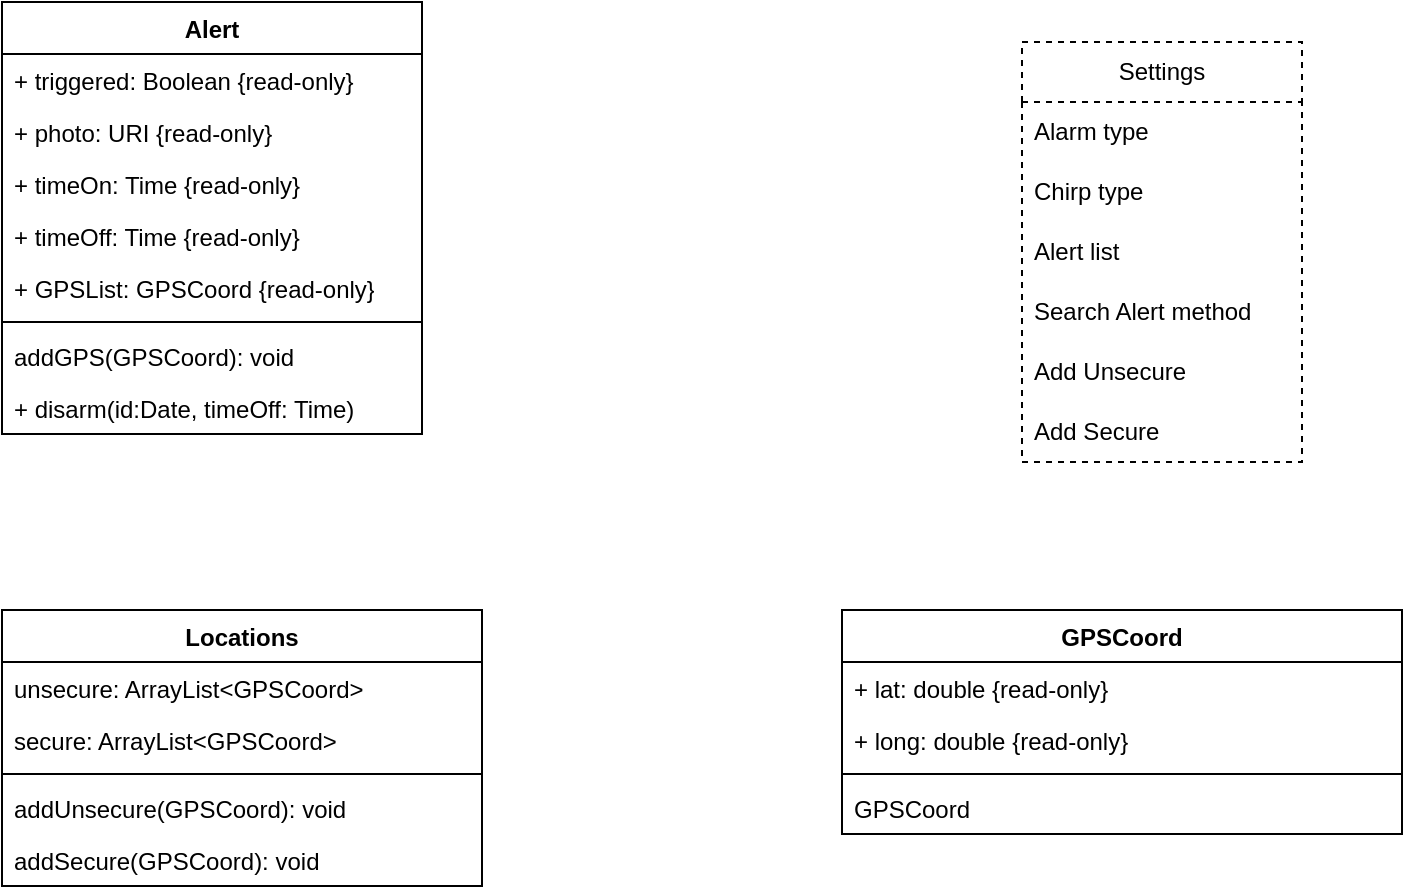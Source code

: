 <mxfile version="23.0.2" type="device">
  <diagram name="Page-1" id="htAdSNcWlhiPEnMqPCJC">
    <mxGraphModel dx="1098" dy="820" grid="1" gridSize="10" guides="1" tooltips="1" connect="1" arrows="1" fold="1" page="1" pageScale="1" pageWidth="850" pageHeight="1100" math="0" shadow="0">
      <root>
        <mxCell id="0" />
        <mxCell id="1" parent="0" />
        <mxCell id="QO3o60luh7Fnf20lb6pL-1" value="Alert" style="swimlane;fontStyle=1;align=center;verticalAlign=top;childLayout=stackLayout;horizontal=1;startSize=26;horizontalStack=0;resizeParent=1;resizeParentMax=0;resizeLast=0;collapsible=1;marginBottom=0;whiteSpace=wrap;html=1;" parent="1" vertex="1">
          <mxGeometry x="80" y="80" width="210" height="216" as="geometry" />
        </mxCell>
        <mxCell id="QO3o60luh7Fnf20lb6pL-12" value="+ triggered: Boolean {read-only}" style="text;strokeColor=none;fillColor=none;align=left;verticalAlign=top;spacingLeft=4;spacingRight=4;overflow=hidden;rotatable=0;points=[[0,0.5],[1,0.5]];portConstraint=eastwest;whiteSpace=wrap;html=1;" parent="QO3o60luh7Fnf20lb6pL-1" vertex="1">
          <mxGeometry y="26" width="210" height="26" as="geometry" />
        </mxCell>
        <mxCell id="QO3o60luh7Fnf20lb6pL-13" value="+ photo: URI {read-only}" style="text;strokeColor=none;fillColor=none;align=left;verticalAlign=top;spacingLeft=4;spacingRight=4;overflow=hidden;rotatable=0;points=[[0,0.5],[1,0.5]];portConstraint=eastwest;whiteSpace=wrap;html=1;" parent="QO3o60luh7Fnf20lb6pL-1" vertex="1">
          <mxGeometry y="52" width="210" height="26" as="geometry" />
        </mxCell>
        <mxCell id="QO3o60luh7Fnf20lb6pL-2" value="+ timeOn: Time {read-only}" style="text;strokeColor=none;fillColor=none;align=left;verticalAlign=top;spacingLeft=4;spacingRight=4;overflow=hidden;rotatable=0;points=[[0,0.5],[1,0.5]];portConstraint=eastwest;whiteSpace=wrap;html=1;" parent="QO3o60luh7Fnf20lb6pL-1" vertex="1">
          <mxGeometry y="78" width="210" height="26" as="geometry" />
        </mxCell>
        <mxCell id="QO3o60luh7Fnf20lb6pL-11" value="+ timeOff: Time {read-only}" style="text;strokeColor=none;fillColor=none;align=left;verticalAlign=top;spacingLeft=4;spacingRight=4;overflow=hidden;rotatable=0;points=[[0,0.5],[1,0.5]];portConstraint=eastwest;whiteSpace=wrap;html=1;" parent="QO3o60luh7Fnf20lb6pL-1" vertex="1">
          <mxGeometry y="104" width="210" height="26" as="geometry" />
        </mxCell>
        <mxCell id="g78hevzDiGQzAzcVHnX2-24" value="+ GPSList: GPSCoord {read-only}" style="text;strokeColor=none;fillColor=none;align=left;verticalAlign=top;spacingLeft=4;spacingRight=4;overflow=hidden;rotatable=0;points=[[0,0.5],[1,0.5]];portConstraint=eastwest;whiteSpace=wrap;html=1;" vertex="1" parent="QO3o60luh7Fnf20lb6pL-1">
          <mxGeometry y="130" width="210" height="26" as="geometry" />
        </mxCell>
        <mxCell id="QO3o60luh7Fnf20lb6pL-3" value="" style="line;strokeWidth=1;fillColor=none;align=left;verticalAlign=middle;spacingTop=-1;spacingLeft=3;spacingRight=3;rotatable=0;labelPosition=right;points=[];portConstraint=eastwest;strokeColor=inherit;" parent="QO3o60luh7Fnf20lb6pL-1" vertex="1">
          <mxGeometry y="156" width="210" height="8" as="geometry" />
        </mxCell>
        <mxCell id="QO3o60luh7Fnf20lb6pL-4" value="addGPS(GPSCoord): void" style="text;strokeColor=none;fillColor=none;align=left;verticalAlign=top;spacingLeft=4;spacingRight=4;overflow=hidden;rotatable=0;points=[[0,0.5],[1,0.5]];portConstraint=eastwest;whiteSpace=wrap;html=1;" parent="QO3o60luh7Fnf20lb6pL-1" vertex="1">
          <mxGeometry y="164" width="210" height="26" as="geometry" />
        </mxCell>
        <mxCell id="JbfR-_CshwhSvyDO_35e-1" value="+ disarm(id:Date, timeOff: Time)" style="text;strokeColor=none;fillColor=none;align=left;verticalAlign=top;spacingLeft=4;spacingRight=4;overflow=hidden;rotatable=0;points=[[0,0.5],[1,0.5]];portConstraint=eastwest;whiteSpace=wrap;html=1;" parent="QO3o60luh7Fnf20lb6pL-1" vertex="1">
          <mxGeometry y="190" width="210" height="26" as="geometry" />
        </mxCell>
        <mxCell id="g78hevzDiGQzAzcVHnX2-1" value="Locations" style="swimlane;fontStyle=1;align=center;verticalAlign=top;childLayout=stackLayout;horizontal=1;startSize=26;horizontalStack=0;resizeParent=1;resizeParentMax=0;resizeLast=0;collapsible=1;marginBottom=0;whiteSpace=wrap;html=1;" vertex="1" parent="1">
          <mxGeometry x="80" y="384" width="240" height="138" as="geometry" />
        </mxCell>
        <mxCell id="g78hevzDiGQzAzcVHnX2-2" value="unsecure: ArrayList&amp;lt;GPSCoord&amp;gt;" style="text;strokeColor=none;fillColor=none;align=left;verticalAlign=top;spacingLeft=4;spacingRight=4;overflow=hidden;rotatable=0;points=[[0,0.5],[1,0.5]];portConstraint=eastwest;whiteSpace=wrap;html=1;" vertex="1" parent="g78hevzDiGQzAzcVHnX2-1">
          <mxGeometry y="26" width="240" height="26" as="geometry" />
        </mxCell>
        <mxCell id="g78hevzDiGQzAzcVHnX2-9" value="secure: ArrayList&amp;lt;GPSCoord&amp;gt;" style="text;strokeColor=none;fillColor=none;align=left;verticalAlign=top;spacingLeft=4;spacingRight=4;overflow=hidden;rotatable=0;points=[[0,0.5],[1,0.5]];portConstraint=eastwest;whiteSpace=wrap;html=1;" vertex="1" parent="g78hevzDiGQzAzcVHnX2-1">
          <mxGeometry y="52" width="240" height="26" as="geometry" />
        </mxCell>
        <mxCell id="g78hevzDiGQzAzcVHnX2-3" value="" style="line;strokeWidth=1;fillColor=none;align=left;verticalAlign=middle;spacingTop=-1;spacingLeft=3;spacingRight=3;rotatable=0;labelPosition=right;points=[];portConstraint=eastwest;strokeColor=inherit;" vertex="1" parent="g78hevzDiGQzAzcVHnX2-1">
          <mxGeometry y="78" width="240" height="8" as="geometry" />
        </mxCell>
        <mxCell id="g78hevzDiGQzAzcVHnX2-4" value="addUnsecure(GPSCoord): void" style="text;strokeColor=none;fillColor=none;align=left;verticalAlign=top;spacingLeft=4;spacingRight=4;overflow=hidden;rotatable=0;points=[[0,0.5],[1,0.5]];portConstraint=eastwest;whiteSpace=wrap;html=1;" vertex="1" parent="g78hevzDiGQzAzcVHnX2-1">
          <mxGeometry y="86" width="240" height="26" as="geometry" />
        </mxCell>
        <mxCell id="g78hevzDiGQzAzcVHnX2-10" value="addSecure(GPSCoord): void" style="text;strokeColor=none;fillColor=none;align=left;verticalAlign=top;spacingLeft=4;spacingRight=4;overflow=hidden;rotatable=0;points=[[0,0.5],[1,0.5]];portConstraint=eastwest;whiteSpace=wrap;html=1;" vertex="1" parent="g78hevzDiGQzAzcVHnX2-1">
          <mxGeometry y="112" width="240" height="26" as="geometry" />
        </mxCell>
        <mxCell id="g78hevzDiGQzAzcVHnX2-12" value="GPSCoord" style="swimlane;fontStyle=1;align=center;verticalAlign=top;childLayout=stackLayout;horizontal=1;startSize=26;horizontalStack=0;resizeParent=1;resizeParentMax=0;resizeLast=0;collapsible=1;marginBottom=0;whiteSpace=wrap;html=1;" vertex="1" parent="1">
          <mxGeometry x="500" y="384" width="280" height="112" as="geometry" />
        </mxCell>
        <mxCell id="g78hevzDiGQzAzcVHnX2-13" value="+ lat: double {read-only}" style="text;strokeColor=none;fillColor=none;align=left;verticalAlign=top;spacingLeft=4;spacingRight=4;overflow=hidden;rotatable=0;points=[[0,0.5],[1,0.5]];portConstraint=eastwest;whiteSpace=wrap;html=1;" vertex="1" parent="g78hevzDiGQzAzcVHnX2-12">
          <mxGeometry y="26" width="280" height="26" as="geometry" />
        </mxCell>
        <mxCell id="g78hevzDiGQzAzcVHnX2-16" value="+ long: double {read-only}" style="text;strokeColor=none;fillColor=none;align=left;verticalAlign=top;spacingLeft=4;spacingRight=4;overflow=hidden;rotatable=0;points=[[0,0.5],[1,0.5]];portConstraint=eastwest;whiteSpace=wrap;html=1;" vertex="1" parent="g78hevzDiGQzAzcVHnX2-12">
          <mxGeometry y="52" width="280" height="26" as="geometry" />
        </mxCell>
        <mxCell id="g78hevzDiGQzAzcVHnX2-14" value="" style="line;strokeWidth=1;fillColor=none;align=left;verticalAlign=middle;spacingTop=-1;spacingLeft=3;spacingRight=3;rotatable=0;labelPosition=right;points=[];portConstraint=eastwest;strokeColor=inherit;" vertex="1" parent="g78hevzDiGQzAzcVHnX2-12">
          <mxGeometry y="78" width="280" height="8" as="geometry" />
        </mxCell>
        <mxCell id="g78hevzDiGQzAzcVHnX2-15" value="GPSCoord" style="text;strokeColor=none;fillColor=none;align=left;verticalAlign=top;spacingLeft=4;spacingRight=4;overflow=hidden;rotatable=0;points=[[0,0.5],[1,0.5]];portConstraint=eastwest;whiteSpace=wrap;html=1;" vertex="1" parent="g78hevzDiGQzAzcVHnX2-12">
          <mxGeometry y="86" width="280" height="26" as="geometry" />
        </mxCell>
        <mxCell id="g78hevzDiGQzAzcVHnX2-18" value="Settings" style="swimlane;fontStyle=0;childLayout=stackLayout;horizontal=1;startSize=30;horizontalStack=0;resizeParent=1;resizeParentMax=0;resizeLast=0;collapsible=1;marginBottom=0;whiteSpace=wrap;html=1;dashed=1;" vertex="1" parent="1">
          <mxGeometry x="590" y="100" width="140" height="210" as="geometry" />
        </mxCell>
        <mxCell id="g78hevzDiGQzAzcVHnX2-19" value="Alarm type" style="text;strokeColor=none;fillColor=none;align=left;verticalAlign=middle;spacingLeft=4;spacingRight=4;overflow=hidden;points=[[0,0.5],[1,0.5]];portConstraint=eastwest;rotatable=0;whiteSpace=wrap;html=1;" vertex="1" parent="g78hevzDiGQzAzcVHnX2-18">
          <mxGeometry y="30" width="140" height="30" as="geometry" />
        </mxCell>
        <mxCell id="g78hevzDiGQzAzcVHnX2-20" value="Chirp type" style="text;strokeColor=none;fillColor=none;align=left;verticalAlign=middle;spacingLeft=4;spacingRight=4;overflow=hidden;points=[[0,0.5],[1,0.5]];portConstraint=eastwest;rotatable=0;whiteSpace=wrap;html=1;" vertex="1" parent="g78hevzDiGQzAzcVHnX2-18">
          <mxGeometry y="60" width="140" height="30" as="geometry" />
        </mxCell>
        <mxCell id="g78hevzDiGQzAzcVHnX2-21" value="Alert list" style="text;strokeColor=none;fillColor=none;align=left;verticalAlign=middle;spacingLeft=4;spacingRight=4;overflow=hidden;points=[[0,0.5],[1,0.5]];portConstraint=eastwest;rotatable=0;whiteSpace=wrap;html=1;" vertex="1" parent="g78hevzDiGQzAzcVHnX2-18">
          <mxGeometry y="90" width="140" height="30" as="geometry" />
        </mxCell>
        <mxCell id="g78hevzDiGQzAzcVHnX2-25" value="Search Alert method" style="text;strokeColor=none;fillColor=none;align=left;verticalAlign=middle;spacingLeft=4;spacingRight=4;overflow=hidden;points=[[0,0.5],[1,0.5]];portConstraint=eastwest;rotatable=0;whiteSpace=wrap;html=1;" vertex="1" parent="g78hevzDiGQzAzcVHnX2-18">
          <mxGeometry y="120" width="140" height="30" as="geometry" />
        </mxCell>
        <mxCell id="g78hevzDiGQzAzcVHnX2-26" value="Add Unsecure" style="text;strokeColor=none;fillColor=none;align=left;verticalAlign=middle;spacingLeft=4;spacingRight=4;overflow=hidden;points=[[0,0.5],[1,0.5]];portConstraint=eastwest;rotatable=0;whiteSpace=wrap;html=1;" vertex="1" parent="g78hevzDiGQzAzcVHnX2-18">
          <mxGeometry y="150" width="140" height="30" as="geometry" />
        </mxCell>
        <mxCell id="g78hevzDiGQzAzcVHnX2-27" value="Add Secure" style="text;strokeColor=none;fillColor=none;align=left;verticalAlign=middle;spacingLeft=4;spacingRight=4;overflow=hidden;points=[[0,0.5],[1,0.5]];portConstraint=eastwest;rotatable=0;whiteSpace=wrap;html=1;" vertex="1" parent="g78hevzDiGQzAzcVHnX2-18">
          <mxGeometry y="180" width="140" height="30" as="geometry" />
        </mxCell>
      </root>
    </mxGraphModel>
  </diagram>
</mxfile>
